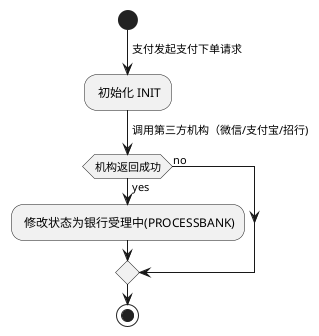 @startuml

start
   -> 支付发起支付下单请求;
   : 初始化 INIT;
   -> 调用第三方机构（微信/支付宝/招行);
   if(机构返回成功) then(yes)
   : 修改状态为银行受理中(PROCESSBANK);
   else (no)
   endif
stop
@enduml
